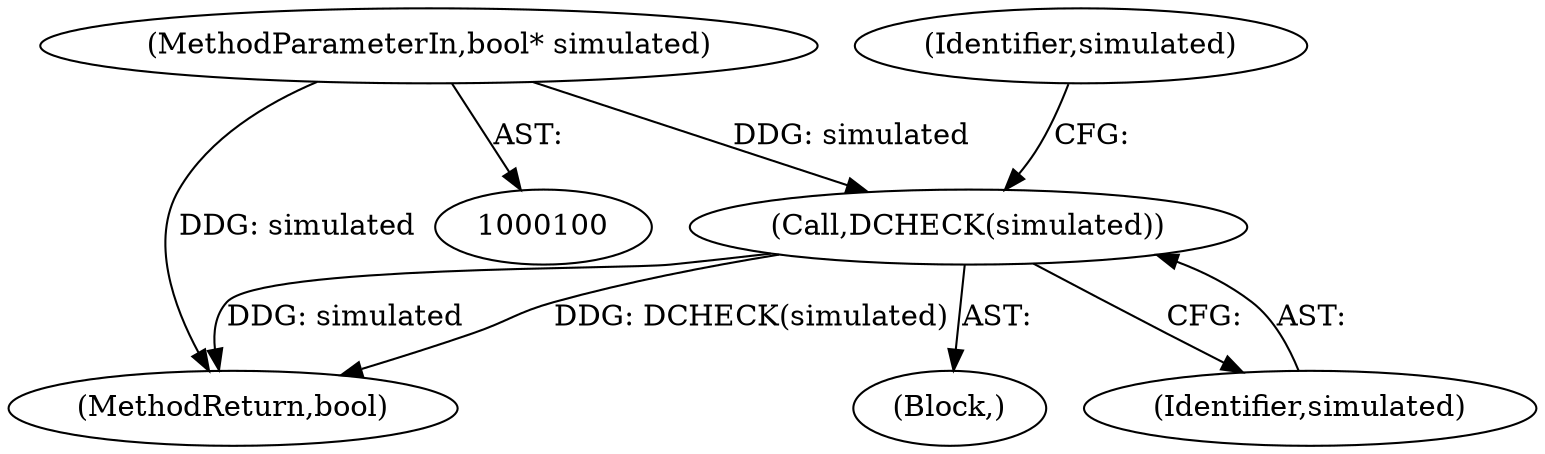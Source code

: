 digraph "0_Chrome_8f0b86c2fc77fca1508d81314f864011abe25f04@pointer" {
"1000104" [label="(Call,DCHECK(simulated))"];
"1000102" [label="(MethodParameterIn,bool* simulated)"];
"1000102" [label="(MethodParameterIn,bool* simulated)"];
"1000108" [label="(Identifier,simulated)"];
"1000300" [label="(MethodReturn,bool)"];
"1000104" [label="(Call,DCHECK(simulated))"];
"1000103" [label="(Block,)"];
"1000105" [label="(Identifier,simulated)"];
"1000104" -> "1000103"  [label="AST: "];
"1000104" -> "1000105"  [label="CFG: "];
"1000105" -> "1000104"  [label="AST: "];
"1000108" -> "1000104"  [label="CFG: "];
"1000104" -> "1000300"  [label="DDG: DCHECK(simulated)"];
"1000104" -> "1000300"  [label="DDG: simulated"];
"1000102" -> "1000104"  [label="DDG: simulated"];
"1000102" -> "1000100"  [label="AST: "];
"1000102" -> "1000300"  [label="DDG: simulated"];
}
